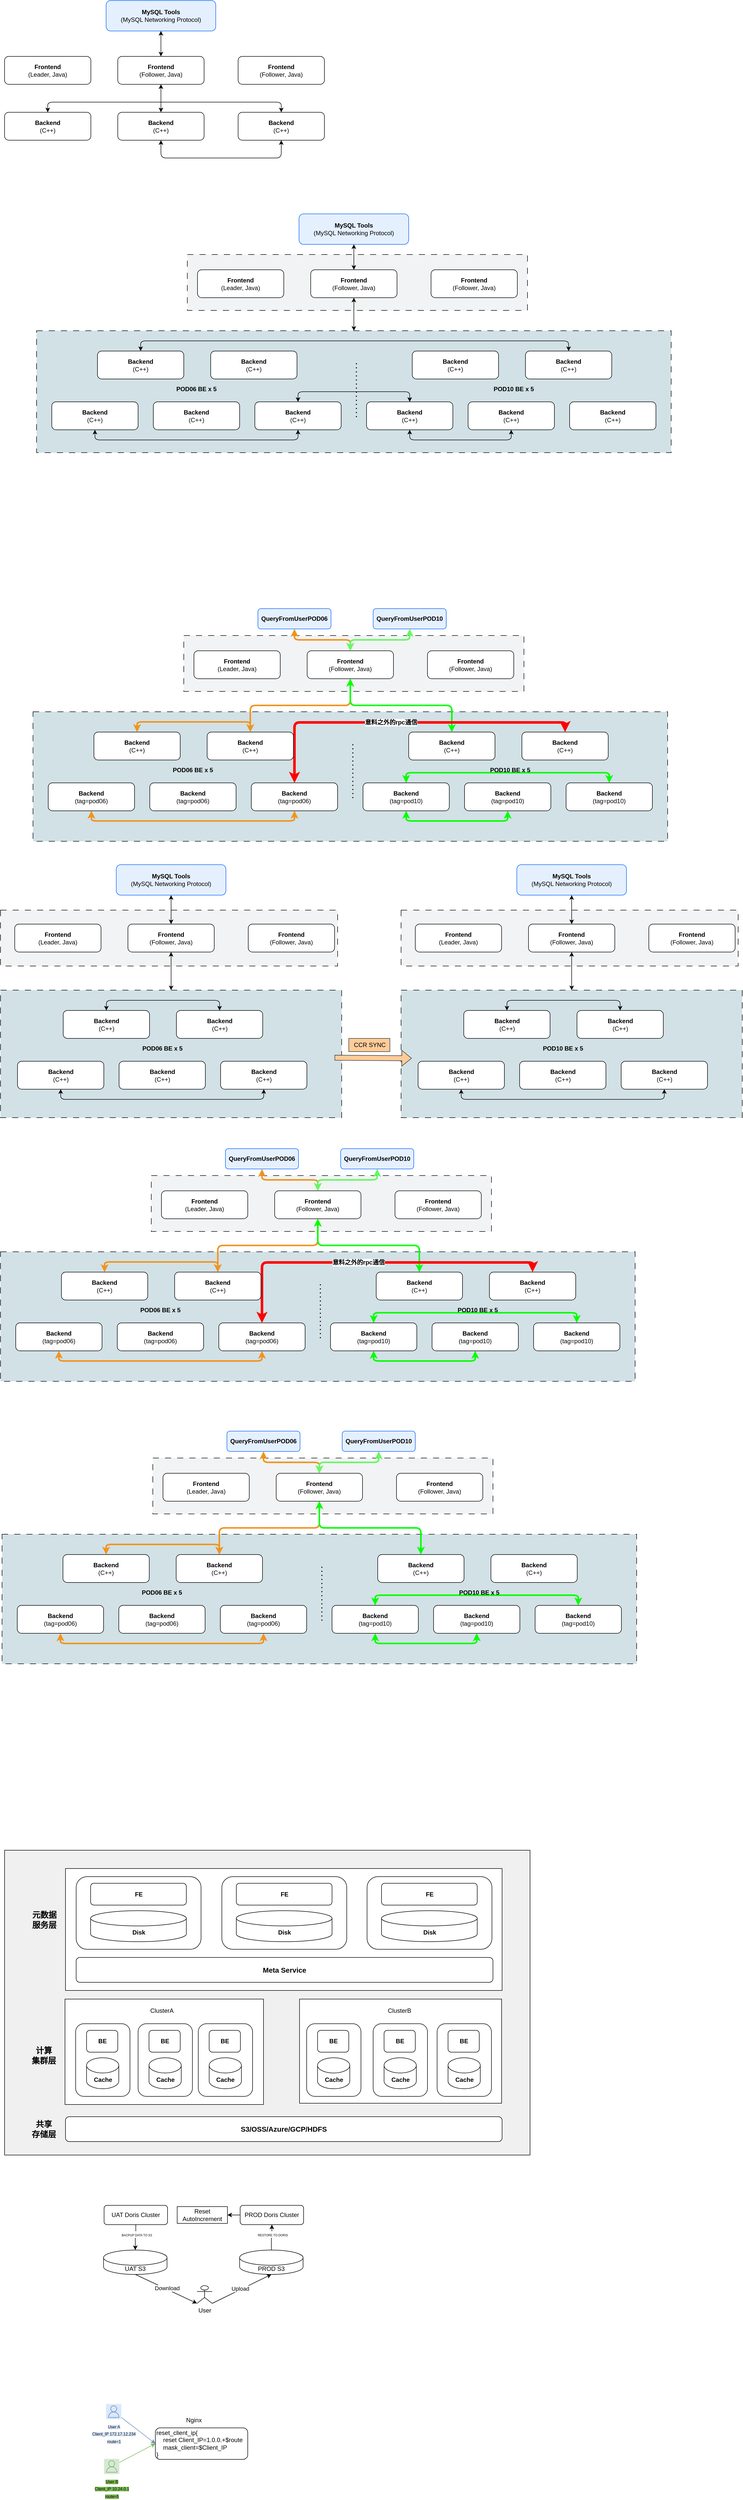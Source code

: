 <mxfile version="26.0.2">
  <diagram name="第 1 页" id="7ErsctzIE2-Kmen61GUi">
    <mxGraphModel dx="481" dy="300" grid="0" gridSize="10" guides="1" tooltips="1" connect="1" arrows="1" fold="1" page="1" pageScale="1" pageWidth="2827" pageHeight="6569" math="0" shadow="0">
      <root>
        <mxCell id="0" />
        <mxCell id="1" parent="0" />
        <mxCell id="tkhK0zvHvj8kYuO251bK-261" value="" style="rounded=0;whiteSpace=wrap;html=1;dashed=1;dashPattern=12 12;fillColor=light-dark(#d1e1e6, #ededed);" parent="1" vertex="1">
          <mxGeometry x="85" y="3329" width="1250" height="255" as="geometry" />
        </mxCell>
        <mxCell id="tkhK0zvHvj8kYuO251bK-253" value="" style="rounded=0;whiteSpace=wrap;html=1;fillColor=light-dark(#f0f0f0, #ededed);" parent="1" vertex="1">
          <mxGeometry x="90" y="3951" width="1035" height="600" as="geometry" />
        </mxCell>
        <mxCell id="tkhK0zvHvj8kYuO251bK-257" value="" style="rounded=0;whiteSpace=wrap;html=1;" parent="1" vertex="1">
          <mxGeometry x="671" y="4244" width="398" height="205" as="geometry" />
        </mxCell>
        <mxCell id="tkhK0zvHvj8kYuO251bK-256" value="" style="rounded=0;whiteSpace=wrap;html=1;" parent="1" vertex="1">
          <mxGeometry x="209" y="4244" width="391" height="207.5" as="geometry" />
        </mxCell>
        <mxCell id="tkhK0zvHvj8kYuO251bK-255" value="" style="rounded=0;whiteSpace=wrap;html=1;" parent="1" vertex="1">
          <mxGeometry x="210" y="3987" width="860" height="240" as="geometry" />
        </mxCell>
        <mxCell id="tkhK0zvHvj8kYuO251bK-220" value="" style="rounded=1;whiteSpace=wrap;html=1;" parent="1" vertex="1">
          <mxGeometry x="231" y="4003" width="246" height="143" as="geometry" />
        </mxCell>
        <mxCell id="tkhK0zvHvj8kYuO251bK-62" value="" style="rounded=0;whiteSpace=wrap;html=1;dashed=1;dashPattern=12 12;fillColor=light-dark(#f1f3f4, #ededed);" parent="1" vertex="1">
          <mxGeometry x="450" y="810" width="670" height="110" as="geometry" />
        </mxCell>
        <mxCell id="tkhK0zvHvj8kYuO251bK-54" value="" style="rounded=0;whiteSpace=wrap;html=1;dashed=1;dashPattern=12 12;fillColor=light-dark(#d1e1e6, #ededed);" parent="1" vertex="1">
          <mxGeometry x="153" y="960" width="1250" height="240" as="geometry" />
        </mxCell>
        <mxCell id="tkhK0zvHvj8kYuO251bK-14" value="" style="edgeStyle=orthogonalEdgeStyle;rounded=0;orthogonalLoop=1;jettySize=auto;html=1;startArrow=classic;startFill=1;flowAnimation=0;" parent="1" source="tkhK0zvHvj8kYuO251bK-10" target="tkhK0zvHvj8kYuO251bK-12" edge="1">
          <mxGeometry relative="1" as="geometry" />
        </mxCell>
        <mxCell id="tkhK0zvHvj8kYuO251bK-10" value="&lt;b&gt;MySQL Tools&lt;/b&gt;&lt;div&gt;(MySQL Networking Protocol)&lt;/div&gt;" style="rounded=1;whiteSpace=wrap;html=1;strokeWidth=1;fillColor=light-dark(#e5f0ff, #ededed);strokeColor=light-dark(#0b67fd, #ededed);" parent="1" vertex="1">
          <mxGeometry x="290" y="310" width="216" height="60" as="geometry" />
        </mxCell>
        <mxCell id="tkhK0zvHvj8kYuO251bK-11" value="&lt;b&gt;Frontend&lt;/b&gt;&lt;div&gt;(Leader, Java)&lt;/div&gt;" style="rounded=1;whiteSpace=wrap;html=1;" parent="1" vertex="1">
          <mxGeometry x="90" y="420" width="170" height="55" as="geometry" />
        </mxCell>
        <mxCell id="tkhK0zvHvj8kYuO251bK-18" value="" style="edgeStyle=orthogonalEdgeStyle;rounded=0;orthogonalLoop=1;jettySize=auto;html=1;startArrow=classic;startFill=1;flowAnimation=0;" parent="1" source="tkhK0zvHvj8kYuO251bK-12" target="tkhK0zvHvj8kYuO251bK-17" edge="1">
          <mxGeometry relative="1" as="geometry" />
        </mxCell>
        <mxCell id="tkhK0zvHvj8kYuO251bK-12" value="&lt;b&gt;Frontend&lt;/b&gt;&lt;div&gt;(Follower, Java)&lt;/div&gt;" style="rounded=1;whiteSpace=wrap;html=1;" parent="1" vertex="1">
          <mxGeometry x="313" y="420" width="170" height="55" as="geometry" />
        </mxCell>
        <mxCell id="tkhK0zvHvj8kYuO251bK-13" value="&lt;b&gt;Frontend&lt;/b&gt;&lt;div&gt;(Follower, Java)&lt;/div&gt;" style="rounded=1;whiteSpace=wrap;html=1;" parent="1" vertex="1">
          <mxGeometry x="550" y="420" width="170" height="55" as="geometry" />
        </mxCell>
        <mxCell id="tkhK0zvHvj8kYuO251bK-21" style="edgeStyle=orthogonalEdgeStyle;rounded=1;orthogonalLoop=1;jettySize=auto;html=1;exitX=0.5;exitY=0;exitDx=0;exitDy=0;entryX=0.5;entryY=0;entryDx=0;entryDy=0;elbow=vertical;startArrow=classic;startFill=1;flowAnimation=0;curved=0;" parent="1" source="tkhK0zvHvj8kYuO251bK-15" target="tkhK0zvHvj8kYuO251bK-16" edge="1">
          <mxGeometry relative="1" as="geometry" />
        </mxCell>
        <mxCell id="tkhK0zvHvj8kYuO251bK-15" value="&lt;b&gt;Backend&lt;/b&gt;&lt;br&gt;(C++)" style="rounded=1;whiteSpace=wrap;html=1;" parent="1" vertex="1">
          <mxGeometry x="90" y="530" width="170" height="55" as="geometry" />
        </mxCell>
        <mxCell id="tkhK0zvHvj8kYuO251bK-16" value="&lt;b&gt;Backend&lt;/b&gt;&lt;br&gt;(C++)" style="rounded=1;whiteSpace=wrap;html=1;" parent="1" vertex="1">
          <mxGeometry x="550" y="530" width="170" height="55" as="geometry" />
        </mxCell>
        <mxCell id="tkhK0zvHvj8kYuO251bK-20" style="edgeStyle=orthogonalEdgeStyle;rounded=1;orthogonalLoop=1;jettySize=auto;html=1;exitX=0.5;exitY=1;exitDx=0;exitDy=0;entryX=0.5;entryY=1;entryDx=0;entryDy=0;startArrow=classic;startFill=1;flowAnimation=0;curved=0;" parent="1" source="tkhK0zvHvj8kYuO251bK-17" target="tkhK0zvHvj8kYuO251bK-16" edge="1">
          <mxGeometry relative="1" as="geometry">
            <Array as="points">
              <mxPoint x="398" y="620" />
              <mxPoint x="635" y="620" />
            </Array>
          </mxGeometry>
        </mxCell>
        <mxCell id="tkhK0zvHvj8kYuO251bK-17" value="&lt;b&gt;Backend&lt;/b&gt;&lt;br&gt;(C++)" style="rounded=1;whiteSpace=wrap;html=1;" parent="1" vertex="1">
          <mxGeometry x="313" y="530" width="170" height="55" as="geometry" />
        </mxCell>
        <mxCell id="tkhK0zvHvj8kYuO251bK-24" value="" style="edgeStyle=orthogonalEdgeStyle;rounded=0;orthogonalLoop=1;jettySize=auto;html=1;startArrow=classic;startFill=1;flowAnimation=0;" parent="1" source="tkhK0zvHvj8kYuO251bK-25" target="tkhK0zvHvj8kYuO251bK-28" edge="1">
          <mxGeometry relative="1" as="geometry" />
        </mxCell>
        <mxCell id="tkhK0zvHvj8kYuO251bK-25" value="&lt;b&gt;MySQL Tools&lt;/b&gt;&lt;div&gt;(MySQL Networking Protocol)&lt;/div&gt;" style="rounded=1;whiteSpace=wrap;html=1;strokeWidth=1;fillColor=light-dark(#e5f0ff, #ededed);strokeColor=light-dark(#0b67fd, #ededed);" parent="1" vertex="1">
          <mxGeometry x="670" y="730" width="216" height="60" as="geometry" />
        </mxCell>
        <mxCell id="tkhK0zvHvj8kYuO251bK-26" value="&lt;b&gt;Frontend&lt;/b&gt;&lt;div&gt;(Leader, Java)&lt;/div&gt;" style="rounded=1;whiteSpace=wrap;html=1;" parent="1" vertex="1">
          <mxGeometry x="470" y="840" width="170" height="55" as="geometry" />
        </mxCell>
        <mxCell id="tkhK0zvHvj8kYuO251bK-57" style="edgeStyle=orthogonalEdgeStyle;rounded=0;orthogonalLoop=1;jettySize=auto;html=1;exitX=0.5;exitY=1;exitDx=0;exitDy=0;startArrow=classic;startFill=1;" parent="1" source="tkhK0zvHvj8kYuO251bK-28" target="tkhK0zvHvj8kYuO251bK-54" edge="1">
          <mxGeometry relative="1" as="geometry" />
        </mxCell>
        <mxCell id="tkhK0zvHvj8kYuO251bK-28" value="&lt;b&gt;Frontend&lt;/b&gt;&lt;div&gt;(Follower, Java)&lt;/div&gt;" style="rounded=1;whiteSpace=wrap;html=1;" parent="1" vertex="1">
          <mxGeometry x="693" y="840" width="170" height="55" as="geometry" />
        </mxCell>
        <mxCell id="tkhK0zvHvj8kYuO251bK-29" value="&lt;b&gt;Frontend&lt;/b&gt;&lt;div&gt;(Follower, Java)&lt;/div&gt;" style="rounded=1;whiteSpace=wrap;html=1;" parent="1" vertex="1">
          <mxGeometry x="930" y="840" width="170" height="55" as="geometry" />
        </mxCell>
        <mxCell id="tkhK0zvHvj8kYuO251bK-58" style="edgeStyle=orthogonalEdgeStyle;rounded=1;orthogonalLoop=1;jettySize=auto;html=1;exitX=0.5;exitY=0;exitDx=0;exitDy=0;entryX=0.5;entryY=0;entryDx=0;entryDy=0;startArrow=classic;startFill=1;curved=0;" parent="1" source="tkhK0zvHvj8kYuO251bK-31" target="tkhK0zvHvj8kYuO251bK-49" edge="1">
          <mxGeometry relative="1" as="geometry" />
        </mxCell>
        <mxCell id="tkhK0zvHvj8kYuO251bK-31" value="&lt;b&gt;Backend&lt;/b&gt;&lt;br&gt;(C++)" style="rounded=1;whiteSpace=wrap;html=1;" parent="1" vertex="1">
          <mxGeometry x="273" y="1000" width="170" height="55" as="geometry" />
        </mxCell>
        <mxCell id="tkhK0zvHvj8kYuO251bK-59" style="edgeStyle=orthogonalEdgeStyle;rounded=1;orthogonalLoop=1;jettySize=auto;html=1;exitX=0.5;exitY=1;exitDx=0;exitDy=0;entryX=0.5;entryY=1;entryDx=0;entryDy=0;startArrow=classic;startFill=1;curved=0;" parent="1" source="tkhK0zvHvj8kYuO251bK-32" target="tkhK0zvHvj8kYuO251bK-40" edge="1">
          <mxGeometry relative="1" as="geometry" />
        </mxCell>
        <mxCell id="tkhK0zvHvj8kYuO251bK-32" value="&lt;b&gt;Backend&lt;/b&gt;&lt;br&gt;(C++)" style="rounded=1;whiteSpace=wrap;html=1;" parent="1" vertex="1">
          <mxGeometry x="183" y="1100" width="170" height="55" as="geometry" />
        </mxCell>
        <mxCell id="tkhK0zvHvj8kYuO251bK-34" value="&lt;b&gt;Backend&lt;/b&gt;&lt;br&gt;(C++)" style="rounded=1;whiteSpace=wrap;html=1;" parent="1" vertex="1">
          <mxGeometry x="496" y="1000" width="170" height="55" as="geometry" />
        </mxCell>
        <mxCell id="tkhK0zvHvj8kYuO251bK-39" value="&lt;b&gt;Backend&lt;/b&gt;&lt;br&gt;(C++)" style="rounded=1;whiteSpace=wrap;html=1;" parent="1" vertex="1">
          <mxGeometry x="383" y="1100" width="170" height="55" as="geometry" />
        </mxCell>
        <mxCell id="tkhK0zvHvj8kYuO251bK-60" style="edgeStyle=orthogonalEdgeStyle;rounded=1;orthogonalLoop=1;jettySize=auto;html=1;exitX=0.5;exitY=0;exitDx=0;exitDy=0;entryX=0.5;entryY=0;entryDx=0;entryDy=0;curved=0;startArrow=classic;startFill=1;" parent="1" source="tkhK0zvHvj8kYuO251bK-40" target="tkhK0zvHvj8kYuO251bK-48" edge="1">
          <mxGeometry relative="1" as="geometry" />
        </mxCell>
        <mxCell id="tkhK0zvHvj8kYuO251bK-40" value="&lt;b&gt;Backend&lt;/b&gt;&lt;br&gt;(C++)" style="rounded=1;whiteSpace=wrap;html=1;" parent="1" vertex="1">
          <mxGeometry x="583" y="1100" width="170" height="55" as="geometry" />
        </mxCell>
        <mxCell id="tkhK0zvHvj8kYuO251bK-47" value="&lt;b&gt;Backend&lt;/b&gt;&lt;br&gt;(C++)" style="rounded=1;whiteSpace=wrap;html=1;" parent="1" vertex="1">
          <mxGeometry x="893" y="1000" width="170" height="55" as="geometry" />
        </mxCell>
        <mxCell id="tkhK0zvHvj8kYuO251bK-48" value="&lt;b&gt;Backend&lt;/b&gt;&lt;br&gt;(C++)" style="rounded=1;whiteSpace=wrap;html=1;" parent="1" vertex="1">
          <mxGeometry x="803" y="1100" width="170" height="55" as="geometry" />
        </mxCell>
        <mxCell id="tkhK0zvHvj8kYuO251bK-49" value="&lt;b&gt;Backend&lt;/b&gt;&lt;br&gt;(C++)" style="rounded=1;whiteSpace=wrap;html=1;" parent="1" vertex="1">
          <mxGeometry x="1116" y="1000" width="170" height="55" as="geometry" />
        </mxCell>
        <mxCell id="tkhK0zvHvj8kYuO251bK-61" style="edgeStyle=orthogonalEdgeStyle;rounded=1;orthogonalLoop=1;jettySize=auto;html=1;exitX=0.5;exitY=1;exitDx=0;exitDy=0;entryX=0.5;entryY=1;entryDx=0;entryDy=0;curved=0;startArrow=classic;startFill=1;" parent="1" source="tkhK0zvHvj8kYuO251bK-50" target="tkhK0zvHvj8kYuO251bK-48" edge="1">
          <mxGeometry relative="1" as="geometry" />
        </mxCell>
        <mxCell id="tkhK0zvHvj8kYuO251bK-50" value="&lt;b&gt;Backend&lt;/b&gt;&lt;br&gt;(C++)" style="rounded=1;whiteSpace=wrap;html=1;" parent="1" vertex="1">
          <mxGeometry x="1003" y="1100" width="170" height="55" as="geometry" />
        </mxCell>
        <mxCell id="tkhK0zvHvj8kYuO251bK-51" value="&lt;b&gt;Backend&lt;/b&gt;&lt;br&gt;(C++)" style="rounded=1;whiteSpace=wrap;html=1;" parent="1" vertex="1">
          <mxGeometry x="1203" y="1100" width="170" height="55" as="geometry" />
        </mxCell>
        <mxCell id="tkhK0zvHvj8kYuO251bK-52" value="" style="endArrow=none;dashed=1;html=1;dashPattern=1 3;strokeWidth=2;rounded=0;" parent="1" edge="1">
          <mxGeometry width="50" height="50" relative="1" as="geometry">
            <mxPoint x="783" y="1130" as="sourcePoint" />
            <mxPoint x="783" y="1020" as="targetPoint" />
          </mxGeometry>
        </mxCell>
        <mxCell id="tkhK0zvHvj8kYuO251bK-55" value="&lt;b&gt;POD06 BE x 5&lt;/b&gt;" style="text;html=1;align=center;verticalAlign=middle;whiteSpace=wrap;rounded=0;" parent="1" vertex="1">
          <mxGeometry x="418" y="1060" width="100" height="30" as="geometry" />
        </mxCell>
        <mxCell id="tkhK0zvHvj8kYuO251bK-56" value="&lt;b&gt;POD10 BE x 5&lt;/b&gt;" style="text;html=1;align=center;verticalAlign=middle;whiteSpace=wrap;rounded=0;" parent="1" vertex="1">
          <mxGeometry x="1043" y="1060" width="100" height="30" as="geometry" />
        </mxCell>
        <mxCell id="tkhK0zvHvj8kYuO251bK-63" value="" style="rounded=0;whiteSpace=wrap;html=1;dashed=1;dashPattern=12 12;fillColor=light-dark(#f1f3f4, #ededed);" parent="1" vertex="1">
          <mxGeometry x="443" y="1560" width="670" height="110" as="geometry" />
        </mxCell>
        <mxCell id="tkhK0zvHvj8kYuO251bK-64" value="" style="rounded=0;whiteSpace=wrap;html=1;dashed=1;dashPattern=12 12;fillColor=light-dark(#d1e1e6, #ededed);" parent="1" vertex="1">
          <mxGeometry x="146" y="1710" width="1250" height="255" as="geometry" />
        </mxCell>
        <mxCell id="tkhK0zvHvj8kYuO251bK-65" value="" style="edgeStyle=orthogonalEdgeStyle;rounded=1;orthogonalLoop=1;jettySize=auto;html=1;startArrow=classic;startFill=1;flowAnimation=0;curved=0;exitX=0.5;exitY=1;exitDx=0;exitDy=0;strokeColor=light-dark(#f2931d, #ededed);strokeWidth=3;" parent="1" source="tkhK0zvHvj8kYuO251bK-66" target="tkhK0zvHvj8kYuO251bK-69" edge="1">
          <mxGeometry relative="1" as="geometry" />
        </mxCell>
        <mxCell id="tkhK0zvHvj8kYuO251bK-66" value="&lt;b&gt;QueryFromUserPOD06&lt;/b&gt;" style="rounded=1;whiteSpace=wrap;html=1;strokeWidth=1;fillColor=light-dark(#e5f0ff, #ededed);strokeColor=light-dark(#0b67fd, #ededed);aspect=fixed;" parent="1" vertex="1">
          <mxGeometry x="589" y="1507" width="144" height="40" as="geometry" />
        </mxCell>
        <mxCell id="tkhK0zvHvj8kYuO251bK-67" value="&lt;b&gt;Frontend&lt;/b&gt;&lt;div&gt;(Leader, Java)&lt;/div&gt;" style="rounded=1;whiteSpace=wrap;html=1;" parent="1" vertex="1">
          <mxGeometry x="463" y="1590" width="170" height="55" as="geometry" />
        </mxCell>
        <mxCell id="tkhK0zvHvj8kYuO251bK-68" style="edgeStyle=orthogonalEdgeStyle;rounded=1;orthogonalLoop=1;jettySize=auto;html=1;exitX=0.5;exitY=1;exitDx=0;exitDy=0;startArrow=classic;startFill=1;curved=0;strokeColor=light-dark(#f2931d, #ededed);strokeWidth=3;" parent="1" source="tkhK0zvHvj8kYuO251bK-69" target="tkhK0zvHvj8kYuO251bK-75" edge="1">
          <mxGeometry relative="1" as="geometry" />
        </mxCell>
        <mxCell id="tkhK0zvHvj8kYuO251bK-92" style="edgeStyle=orthogonalEdgeStyle;rounded=1;orthogonalLoop=1;jettySize=auto;html=1;exitX=0.5;exitY=1;exitDx=0;exitDy=0;entryX=0.5;entryY=0;entryDx=0;entryDy=0;curved=0;strokeColor=light-dark(#00FF00,#EDEDED);startArrow=classic;startFill=1;strokeWidth=3;" parent="1" source="tkhK0zvHvj8kYuO251bK-69" target="tkhK0zvHvj8kYuO251bK-79" edge="1">
          <mxGeometry relative="1" as="geometry" />
        </mxCell>
        <mxCell id="tkhK0zvHvj8kYuO251bK-69" value="&lt;b&gt;Frontend&lt;/b&gt;&lt;div&gt;(Follower, Java)&lt;/div&gt;" style="rounded=1;whiteSpace=wrap;html=1;" parent="1" vertex="1">
          <mxGeometry x="686" y="1590" width="170" height="55" as="geometry" />
        </mxCell>
        <mxCell id="tkhK0zvHvj8kYuO251bK-70" value="&lt;b&gt;Frontend&lt;/b&gt;&lt;div&gt;(Follower, Java)&lt;/div&gt;" style="rounded=1;whiteSpace=wrap;html=1;" parent="1" vertex="1">
          <mxGeometry x="923" y="1590" width="170" height="55" as="geometry" />
        </mxCell>
        <mxCell id="tkhK0zvHvj8kYuO251bK-71" style="edgeStyle=orthogonalEdgeStyle;rounded=1;orthogonalLoop=1;jettySize=auto;html=1;exitX=0.5;exitY=0;exitDx=0;exitDy=0;entryX=0.5;entryY=0;entryDx=0;entryDy=0;startArrow=classic;startFill=1;curved=0;strokeColor=light-dark(#f2931d, #ededed);strokeWidth=3;" parent="1" source="tkhK0zvHvj8kYuO251bK-72" target="tkhK0zvHvj8kYuO251bK-75" edge="1">
          <mxGeometry relative="1" as="geometry" />
        </mxCell>
        <mxCell id="tkhK0zvHvj8kYuO251bK-95" style="edgeStyle=orthogonalEdgeStyle;rounded=1;orthogonalLoop=1;jettySize=auto;html=1;entryX=0.5;entryY=0;entryDx=0;entryDy=0;exitX=0.5;exitY=0;exitDx=0;exitDy=0;strokeColor=light-dark(#ff0000, #ededed);curved=0;strokeWidth=5;startArrow=classic;startFill=1;" parent="1" source="tkhK0zvHvj8kYuO251bK-78" target="tkhK0zvHvj8kYuO251bK-81" edge="1">
          <mxGeometry relative="1" as="geometry">
            <Array as="points">
              <mxPoint x="661" y="1731" />
              <mxPoint x="1194" y="1731" />
            </Array>
          </mxGeometry>
        </mxCell>
        <mxCell id="tkhK0zvHvj8kYuO251bK-96" value="&lt;font style=&quot;font-size: 12px;&quot;&gt;&lt;b&gt;意料之外的rpc通信&lt;/b&gt;&lt;/font&gt;" style="edgeLabel;html=1;align=center;verticalAlign=middle;resizable=0;points=[];" parent="tkhK0zvHvj8kYuO251bK-95" vertex="1" connectable="0">
          <mxGeometry x="-0.079" relative="1" as="geometry">
            <mxPoint as="offset" />
          </mxGeometry>
        </mxCell>
        <mxCell id="tkhK0zvHvj8kYuO251bK-72" value="&lt;b&gt;Backend&lt;/b&gt;&lt;br&gt;(C++)" style="rounded=1;whiteSpace=wrap;html=1;" parent="1" vertex="1">
          <mxGeometry x="266" y="1750" width="170" height="55" as="geometry" />
        </mxCell>
        <mxCell id="tkhK0zvHvj8kYuO251bK-73" style="edgeStyle=orthogonalEdgeStyle;rounded=1;orthogonalLoop=1;jettySize=auto;html=1;exitX=0.5;exitY=1;exitDx=0;exitDy=0;entryX=0.5;entryY=1;entryDx=0;entryDy=0;startArrow=classic;startFill=1;curved=0;strokeColor=light-dark(#f2931d, #ededed);strokeWidth=3;" parent="1" source="tkhK0zvHvj8kYuO251bK-74" target="tkhK0zvHvj8kYuO251bK-78" edge="1">
          <mxGeometry relative="1" as="geometry" />
        </mxCell>
        <mxCell id="tkhK0zvHvj8kYuO251bK-74" value="&lt;b&gt;Backend&lt;/b&gt;&lt;br&gt;(tag=pod06)" style="rounded=1;whiteSpace=wrap;html=1;" parent="1" vertex="1">
          <mxGeometry x="176" y="1850" width="170" height="55" as="geometry" />
        </mxCell>
        <mxCell id="tkhK0zvHvj8kYuO251bK-75" value="&lt;b&gt;Backend&lt;/b&gt;&lt;br&gt;(C++)" style="rounded=1;whiteSpace=wrap;html=1;" parent="1" vertex="1">
          <mxGeometry x="489" y="1750" width="170" height="55" as="geometry" />
        </mxCell>
        <mxCell id="tkhK0zvHvj8kYuO251bK-76" value="&lt;b&gt;Backend&lt;/b&gt;&lt;br&gt;(tag=pod06)" style="rounded=1;whiteSpace=wrap;html=1;" parent="1" vertex="1">
          <mxGeometry x="376" y="1850" width="170" height="55" as="geometry" />
        </mxCell>
        <mxCell id="tkhK0zvHvj8kYuO251bK-77" style="edgeStyle=orthogonalEdgeStyle;rounded=1;orthogonalLoop=1;jettySize=auto;html=1;exitX=0.5;exitY=0;exitDx=0;exitDy=0;entryX=0.5;entryY=0;entryDx=0;entryDy=0;curved=0;startArrow=classic;startFill=1;strokeWidth=3;strokeColor=light-dark(#02ff00, #ededed);" parent="1" source="tkhK0zvHvj8kYuO251bK-84" target="tkhK0zvHvj8kYuO251bK-80" edge="1">
          <mxGeometry relative="1" as="geometry" />
        </mxCell>
        <mxCell id="tkhK0zvHvj8kYuO251bK-78" value="&lt;b&gt;Backend&lt;/b&gt;&lt;br&gt;(tag=pod06)" style="rounded=1;whiteSpace=wrap;html=1;" parent="1" vertex="1">
          <mxGeometry x="576" y="1850" width="170" height="55" as="geometry" />
        </mxCell>
        <mxCell id="tkhK0zvHvj8kYuO251bK-79" value="&lt;b&gt;Backend&lt;/b&gt;&lt;br&gt;(C++)" style="rounded=1;whiteSpace=wrap;html=1;" parent="1" vertex="1">
          <mxGeometry x="886" y="1750" width="170" height="55" as="geometry" />
        </mxCell>
        <mxCell id="tkhK0zvHvj8kYuO251bK-80" value="&lt;b&gt;Backend&lt;/b&gt;&lt;br&gt;(tag=pod10)" style="rounded=1;whiteSpace=wrap;html=1;" parent="1" vertex="1">
          <mxGeometry x="796" y="1850" width="170" height="55" as="geometry" />
        </mxCell>
        <mxCell id="tkhK0zvHvj8kYuO251bK-81" value="&lt;b&gt;Backend&lt;/b&gt;&lt;br&gt;(C++)" style="rounded=1;whiteSpace=wrap;html=1;" parent="1" vertex="1">
          <mxGeometry x="1109" y="1750" width="170" height="55" as="geometry" />
        </mxCell>
        <mxCell id="tkhK0zvHvj8kYuO251bK-82" style="edgeStyle=orthogonalEdgeStyle;rounded=1;orthogonalLoop=1;jettySize=auto;html=1;exitX=0.5;exitY=1;exitDx=0;exitDy=0;entryX=0.5;entryY=1;entryDx=0;entryDy=0;curved=0;startArrow=classic;startFill=1;strokeWidth=3;strokeColor=light-dark(#02ff00, #ededed);" parent="1" source="tkhK0zvHvj8kYuO251bK-83" target="tkhK0zvHvj8kYuO251bK-80" edge="1">
          <mxGeometry relative="1" as="geometry" />
        </mxCell>
        <mxCell id="tkhK0zvHvj8kYuO251bK-83" value="&lt;b&gt;Backend&lt;/b&gt;&lt;br&gt;(tag=pod10)" style="rounded=1;whiteSpace=wrap;html=1;" parent="1" vertex="1">
          <mxGeometry x="996" y="1850" width="170" height="55" as="geometry" />
        </mxCell>
        <mxCell id="tkhK0zvHvj8kYuO251bK-84" value="&lt;b&gt;Backend&lt;/b&gt;&lt;br&gt;(tag=pod10)" style="rounded=1;whiteSpace=wrap;html=1;" parent="1" vertex="1">
          <mxGeometry x="1196" y="1850" width="170" height="55" as="geometry" />
        </mxCell>
        <mxCell id="tkhK0zvHvj8kYuO251bK-85" value="" style="endArrow=none;dashed=1;html=1;dashPattern=1 3;strokeWidth=2;rounded=0;" parent="1" edge="1">
          <mxGeometry width="50" height="50" relative="1" as="geometry">
            <mxPoint x="776" y="1880" as="sourcePoint" />
            <mxPoint x="776" y="1770" as="targetPoint" />
          </mxGeometry>
        </mxCell>
        <mxCell id="tkhK0zvHvj8kYuO251bK-86" value="&lt;b&gt;POD06 BE x 5&lt;/b&gt;" style="text;html=1;align=center;verticalAlign=middle;whiteSpace=wrap;rounded=0;" parent="1" vertex="1">
          <mxGeometry x="411" y="1810" width="100" height="30" as="geometry" />
        </mxCell>
        <mxCell id="tkhK0zvHvj8kYuO251bK-87" value="&lt;b&gt;POD10 BE x 5&lt;/b&gt;" style="text;html=1;align=center;verticalAlign=middle;whiteSpace=wrap;rounded=0;" parent="1" vertex="1">
          <mxGeometry x="1036" y="1810" width="100" height="30" as="geometry" />
        </mxCell>
        <mxCell id="tkhK0zvHvj8kYuO251bK-89" style="edgeStyle=orthogonalEdgeStyle;rounded=1;orthogonalLoop=1;jettySize=auto;html=1;exitX=0.5;exitY=1;exitDx=0;exitDy=0;entryX=0.5;entryY=0;entryDx=0;entryDy=0;curved=0;startArrow=classic;startFill=1;strokeColor=light-dark(#65f862, #ededed);strokeWidth=3;" parent="1" source="tkhK0zvHvj8kYuO251bK-88" target="tkhK0zvHvj8kYuO251bK-69" edge="1">
          <mxGeometry relative="1" as="geometry" />
        </mxCell>
        <mxCell id="tkhK0zvHvj8kYuO251bK-88" value="&lt;b&gt;QueryFromUserPOD10&lt;/b&gt;" style="rounded=1;whiteSpace=wrap;html=1;strokeWidth=1;fillColor=light-dark(#e5f0ff, #ededed);strokeColor=light-dark(#0b67fd, #ededed);aspect=fixed;" parent="1" vertex="1">
          <mxGeometry x="816" y="1507" width="144" height="40" as="geometry" />
        </mxCell>
        <mxCell id="tkhK0zvHvj8kYuO251bK-127" value="" style="rounded=0;whiteSpace=wrap;html=1;dashed=1;dashPattern=12 12;fillColor=light-dark(#f1f3f4, #ededed);" parent="1" vertex="1">
          <mxGeometry x="82" y="2100.5" width="664" height="110" as="geometry" />
        </mxCell>
        <mxCell id="tkhK0zvHvj8kYuO251bK-128" value="" style="rounded=0;whiteSpace=wrap;html=1;dashed=1;dashPattern=12 12;fillColor=light-dark(#d1e1e6, #ededed);" parent="1" vertex="1">
          <mxGeometry x="82" y="2258" width="672" height="251" as="geometry" />
        </mxCell>
        <mxCell id="tkhK0zvHvj8kYuO251bK-129" value="" style="edgeStyle=orthogonalEdgeStyle;rounded=0;orthogonalLoop=1;jettySize=auto;html=1;startArrow=classic;startFill=1;flowAnimation=0;exitX=0.5;exitY=1;exitDx=0;exitDy=0;" parent="1" source="tkhK0zvHvj8kYuO251bK-130" target="tkhK0zvHvj8kYuO251bK-133" edge="1">
          <mxGeometry relative="1" as="geometry">
            <mxPoint x="418" y="2054" as="sourcePoint" />
          </mxGeometry>
        </mxCell>
        <mxCell id="tkhK0zvHvj8kYuO251bK-130" value="&lt;b&gt;MySQL Tools&lt;/b&gt;&lt;div&gt;(MySQL Networking Protocol)&lt;/div&gt;" style="rounded=1;whiteSpace=wrap;html=1;strokeWidth=1;fillColor=light-dark(#e5f0ff, #ededed);strokeColor=light-dark(#0b67fd, #ededed);" parent="1" vertex="1">
          <mxGeometry x="310" y="2011" width="216" height="60" as="geometry" />
        </mxCell>
        <mxCell id="tkhK0zvHvj8kYuO251bK-131" value="&lt;b&gt;Frontend&lt;/b&gt;&lt;div&gt;(Leader, Java)&lt;/div&gt;" style="rounded=1;whiteSpace=wrap;html=1;" parent="1" vertex="1">
          <mxGeometry x="110" y="2128" width="170" height="55" as="geometry" />
        </mxCell>
        <mxCell id="tkhK0zvHvj8kYuO251bK-132" style="edgeStyle=orthogonalEdgeStyle;rounded=0;orthogonalLoop=1;jettySize=auto;html=1;exitX=0.5;exitY=1;exitDx=0;exitDy=0;startArrow=classic;startFill=1;" parent="1" source="tkhK0zvHvj8kYuO251bK-133" target="tkhK0zvHvj8kYuO251bK-128" edge="1">
          <mxGeometry relative="1" as="geometry" />
        </mxCell>
        <mxCell id="tkhK0zvHvj8kYuO251bK-133" value="&lt;b&gt;Frontend&lt;/b&gt;&lt;div&gt;(Follower, Java)&lt;/div&gt;" style="rounded=1;whiteSpace=wrap;html=1;" parent="1" vertex="1">
          <mxGeometry x="333" y="2128" width="170" height="55" as="geometry" />
        </mxCell>
        <mxCell id="tkhK0zvHvj8kYuO251bK-134" value="&lt;b&gt;Frontend&lt;/b&gt;&lt;div&gt;(Follower, Java)&lt;/div&gt;" style="rounded=1;whiteSpace=wrap;html=1;" parent="1" vertex="1">
          <mxGeometry x="570" y="2128" width="170" height="55" as="geometry" />
        </mxCell>
        <mxCell id="tkhK0zvHvj8kYuO251bK-152" style="edgeStyle=orthogonalEdgeStyle;rounded=1;orthogonalLoop=1;jettySize=auto;html=1;exitX=0.5;exitY=0;exitDx=0;exitDy=0;entryX=0.5;entryY=0;entryDx=0;entryDy=0;curved=0;startArrow=classic;startFill=1;" parent="1" source="tkhK0zvHvj8kYuO251bK-136" target="tkhK0zvHvj8kYuO251bK-139" edge="1">
          <mxGeometry relative="1" as="geometry" />
        </mxCell>
        <mxCell id="tkhK0zvHvj8kYuO251bK-136" value="&lt;b&gt;Backend&lt;/b&gt;&lt;br&gt;(C++)" style="rounded=1;whiteSpace=wrap;html=1;" parent="1" vertex="1">
          <mxGeometry x="205.5" y="2298" width="170" height="55" as="geometry" />
        </mxCell>
        <mxCell id="tkhK0zvHvj8kYuO251bK-137" style="edgeStyle=orthogonalEdgeStyle;rounded=1;orthogonalLoop=1;jettySize=auto;html=1;exitX=0.5;exitY=1;exitDx=0;exitDy=0;entryX=0.5;entryY=1;entryDx=0;entryDy=0;startArrow=classic;startFill=1;curved=0;" parent="1" source="tkhK0zvHvj8kYuO251bK-138" target="tkhK0zvHvj8kYuO251bK-142" edge="1">
          <mxGeometry relative="1" as="geometry" />
        </mxCell>
        <mxCell id="tkhK0zvHvj8kYuO251bK-138" value="&lt;b&gt;Backend&lt;/b&gt;&lt;br&gt;(C++)" style="rounded=1;whiteSpace=wrap;html=1;" parent="1" vertex="1">
          <mxGeometry x="115.5" y="2398" width="170" height="55" as="geometry" />
        </mxCell>
        <mxCell id="tkhK0zvHvj8kYuO251bK-139" value="&lt;b&gt;Backend&lt;/b&gt;&lt;br&gt;(C++)" style="rounded=1;whiteSpace=wrap;html=1;" parent="1" vertex="1">
          <mxGeometry x="428.5" y="2298" width="170" height="55" as="geometry" />
        </mxCell>
        <mxCell id="tkhK0zvHvj8kYuO251bK-140" value="&lt;b&gt;Backend&lt;/b&gt;&lt;br&gt;(C++)" style="rounded=1;whiteSpace=wrap;html=1;" parent="1" vertex="1">
          <mxGeometry x="315.5" y="2398" width="170" height="55" as="geometry" />
        </mxCell>
        <mxCell id="tkhK0zvHvj8kYuO251bK-142" value="&lt;b&gt;Backend&lt;/b&gt;&lt;br&gt;(C++)" style="rounded=1;whiteSpace=wrap;html=1;" parent="1" vertex="1">
          <mxGeometry x="515.5" y="2398" width="170" height="55" as="geometry" />
        </mxCell>
        <mxCell id="tkhK0zvHvj8kYuO251bK-150" value="&lt;b&gt;POD06 BE x 5&lt;/b&gt;" style="text;html=1;align=center;verticalAlign=middle;whiteSpace=wrap;rounded=0;" parent="1" vertex="1">
          <mxGeometry x="350.5" y="2358" width="100" height="30" as="geometry" />
        </mxCell>
        <mxCell id="tkhK0zvHvj8kYuO251bK-170" value="" style="rounded=0;whiteSpace=wrap;html=1;dashed=1;dashPattern=12 12;fillColor=light-dark(#f1f3f4, #ededed);" parent="1" vertex="1">
          <mxGeometry x="871" y="2100.5" width="664" height="110" as="geometry" />
        </mxCell>
        <mxCell id="tkhK0zvHvj8kYuO251bK-171" value="" style="rounded=0;whiteSpace=wrap;html=1;dashed=1;dashPattern=12 12;fillColor=light-dark(#d1e1e6, #ededed);" parent="1" vertex="1">
          <mxGeometry x="871" y="2258" width="672" height="251" as="geometry" />
        </mxCell>
        <mxCell id="tkhK0zvHvj8kYuO251bK-172" value="" style="edgeStyle=orthogonalEdgeStyle;rounded=0;orthogonalLoop=1;jettySize=auto;html=1;startArrow=classic;startFill=1;flowAnimation=0;exitX=0.5;exitY=1;exitDx=0;exitDy=0;" parent="1" source="tkhK0zvHvj8kYuO251bK-173" target="tkhK0zvHvj8kYuO251bK-176" edge="1">
          <mxGeometry relative="1" as="geometry">
            <mxPoint x="1207" y="2054" as="sourcePoint" />
          </mxGeometry>
        </mxCell>
        <mxCell id="tkhK0zvHvj8kYuO251bK-173" value="&lt;b&gt;MySQL Tools&lt;/b&gt;&lt;div&gt;(MySQL Networking Protocol)&lt;/div&gt;" style="rounded=1;whiteSpace=wrap;html=1;strokeWidth=1;fillColor=light-dark(#e5f0ff, #ededed);strokeColor=light-dark(#0b67fd, #ededed);" parent="1" vertex="1">
          <mxGeometry x="1099" y="2011" width="216" height="60" as="geometry" />
        </mxCell>
        <mxCell id="tkhK0zvHvj8kYuO251bK-174" value="&lt;b&gt;Frontend&lt;/b&gt;&lt;div&gt;(Leader, Java)&lt;/div&gt;" style="rounded=1;whiteSpace=wrap;html=1;" parent="1" vertex="1">
          <mxGeometry x="899" y="2128" width="170" height="55" as="geometry" />
        </mxCell>
        <mxCell id="tkhK0zvHvj8kYuO251bK-175" style="edgeStyle=orthogonalEdgeStyle;rounded=0;orthogonalLoop=1;jettySize=auto;html=1;exitX=0.5;exitY=1;exitDx=0;exitDy=0;startArrow=classic;startFill=1;" parent="1" source="tkhK0zvHvj8kYuO251bK-176" target="tkhK0zvHvj8kYuO251bK-171" edge="1">
          <mxGeometry relative="1" as="geometry" />
        </mxCell>
        <mxCell id="tkhK0zvHvj8kYuO251bK-176" value="&lt;b&gt;Frontend&lt;/b&gt;&lt;div&gt;(Follower, Java)&lt;/div&gt;" style="rounded=1;whiteSpace=wrap;html=1;" parent="1" vertex="1">
          <mxGeometry x="1122" y="2128" width="170" height="55" as="geometry" />
        </mxCell>
        <mxCell id="tkhK0zvHvj8kYuO251bK-177" value="&lt;b&gt;Frontend&lt;/b&gt;&lt;div&gt;(Follower, Java)&lt;/div&gt;" style="rounded=1;whiteSpace=wrap;html=1;" parent="1" vertex="1">
          <mxGeometry x="1359" y="2128" width="170" height="55" as="geometry" />
        </mxCell>
        <mxCell id="tkhK0zvHvj8kYuO251bK-178" style="edgeStyle=orthogonalEdgeStyle;rounded=1;orthogonalLoop=1;jettySize=auto;html=1;exitX=0.5;exitY=0;exitDx=0;exitDy=0;entryX=0.5;entryY=0;entryDx=0;entryDy=0;curved=0;startArrow=classic;startFill=1;" parent="1" source="tkhK0zvHvj8kYuO251bK-179" target="tkhK0zvHvj8kYuO251bK-182" edge="1">
          <mxGeometry relative="1" as="geometry" />
        </mxCell>
        <mxCell id="tkhK0zvHvj8kYuO251bK-179" value="&lt;b&gt;Backend&lt;/b&gt;&lt;br&gt;(C++)" style="rounded=1;whiteSpace=wrap;html=1;" parent="1" vertex="1">
          <mxGeometry x="994.5" y="2298" width="170" height="55" as="geometry" />
        </mxCell>
        <mxCell id="tkhK0zvHvj8kYuO251bK-180" style="edgeStyle=orthogonalEdgeStyle;rounded=1;orthogonalLoop=1;jettySize=auto;html=1;exitX=0.5;exitY=1;exitDx=0;exitDy=0;entryX=0.5;entryY=1;entryDx=0;entryDy=0;startArrow=classic;startFill=1;curved=0;" parent="1" source="tkhK0zvHvj8kYuO251bK-181" target="tkhK0zvHvj8kYuO251bK-184" edge="1">
          <mxGeometry relative="1" as="geometry" />
        </mxCell>
        <mxCell id="tkhK0zvHvj8kYuO251bK-181" value="&lt;b&gt;Backend&lt;/b&gt;&lt;br&gt;(C++)" style="rounded=1;whiteSpace=wrap;html=1;" parent="1" vertex="1">
          <mxGeometry x="904.5" y="2398" width="170" height="55" as="geometry" />
        </mxCell>
        <mxCell id="tkhK0zvHvj8kYuO251bK-182" value="&lt;b&gt;Backend&lt;/b&gt;&lt;br&gt;(C++)" style="rounded=1;whiteSpace=wrap;html=1;" parent="1" vertex="1">
          <mxGeometry x="1217.5" y="2298" width="170" height="55" as="geometry" />
        </mxCell>
        <mxCell id="tkhK0zvHvj8kYuO251bK-183" value="&lt;b&gt;Backend&lt;/b&gt;&lt;br&gt;(C++)" style="rounded=1;whiteSpace=wrap;html=1;" parent="1" vertex="1">
          <mxGeometry x="1104.5" y="2398" width="170" height="55" as="geometry" />
        </mxCell>
        <mxCell id="tkhK0zvHvj8kYuO251bK-184" value="&lt;b&gt;Backend&lt;/b&gt;&lt;br&gt;(C++)" style="rounded=1;whiteSpace=wrap;html=1;" parent="1" vertex="1">
          <mxGeometry x="1304.5" y="2398" width="170" height="55" as="geometry" />
        </mxCell>
        <mxCell id="tkhK0zvHvj8kYuO251bK-185" value="&lt;b&gt;POD10 BE x 5&lt;/b&gt;" style="text;html=1;align=center;verticalAlign=middle;whiteSpace=wrap;rounded=0;" parent="1" vertex="1">
          <mxGeometry x="1139.5" y="2358" width="100" height="30" as="geometry" />
        </mxCell>
        <mxCell id="tkhK0zvHvj8kYuO251bK-186" value="" style="shape=flexArrow;endArrow=classic;html=1;rounded=0;fillColor=#ffcc99;strokeColor=#36393d;" parent="1" edge="1">
          <mxGeometry width="50" height="50" relative="1" as="geometry">
            <mxPoint x="740" y="2391.0" as="sourcePoint" />
            <mxPoint x="892" y="2392.18" as="targetPoint" />
          </mxGeometry>
        </mxCell>
        <mxCell id="tkhK0zvHvj8kYuO251bK-187" value="CCR SYNC" style="text;html=1;align=center;verticalAlign=middle;resizable=0;points=[];autosize=1;strokeColor=#36393d;fillColor=#ffcc99;" parent="1" vertex="1">
          <mxGeometry x="768" y="2353" width="81" height="26" as="geometry" />
        </mxCell>
        <mxCell id="tkhK0zvHvj8kYuO251bK-188" value="" style="rounded=0;whiteSpace=wrap;html=1;dashed=1;dashPattern=12 12;fillColor=light-dark(#f1f3f4, #ededed);" parent="1" vertex="1">
          <mxGeometry x="379" y="2623" width="670" height="110" as="geometry" />
        </mxCell>
        <mxCell id="tkhK0zvHvj8kYuO251bK-189" value="" style="rounded=0;whiteSpace=wrap;html=1;dashed=1;dashPattern=12 12;fillColor=light-dark(#d1e1e6, #ededed);" parent="1" vertex="1">
          <mxGeometry x="82" y="2773" width="1250" height="255" as="geometry" />
        </mxCell>
        <mxCell id="tkhK0zvHvj8kYuO251bK-190" value="" style="edgeStyle=orthogonalEdgeStyle;rounded=1;orthogonalLoop=1;jettySize=auto;html=1;startArrow=classic;startFill=1;flowAnimation=0;curved=0;exitX=0.5;exitY=1;exitDx=0;exitDy=0;strokeColor=light-dark(#f2931d, #ededed);strokeWidth=3;" parent="1" source="tkhK0zvHvj8kYuO251bK-191" target="tkhK0zvHvj8kYuO251bK-195" edge="1">
          <mxGeometry relative="1" as="geometry" />
        </mxCell>
        <mxCell id="tkhK0zvHvj8kYuO251bK-191" value="&lt;b&gt;QueryFromUserPOD06&lt;/b&gt;" style="rounded=1;whiteSpace=wrap;html=1;strokeWidth=1;fillColor=light-dark(#e5f0ff, #ededed);strokeColor=light-dark(#0b67fd, #ededed);aspect=fixed;" parent="1" vertex="1">
          <mxGeometry x="525" y="2570" width="144" height="40" as="geometry" />
        </mxCell>
        <mxCell id="tkhK0zvHvj8kYuO251bK-192" value="&lt;b&gt;Frontend&lt;/b&gt;&lt;div&gt;(Leader, Java)&lt;/div&gt;" style="rounded=1;whiteSpace=wrap;html=1;" parent="1" vertex="1">
          <mxGeometry x="399" y="2653" width="170" height="55" as="geometry" />
        </mxCell>
        <mxCell id="tkhK0zvHvj8kYuO251bK-193" style="edgeStyle=orthogonalEdgeStyle;rounded=1;orthogonalLoop=1;jettySize=auto;html=1;exitX=0.5;exitY=1;exitDx=0;exitDy=0;startArrow=classic;startFill=1;curved=0;strokeColor=light-dark(#f2931d, #ededed);strokeWidth=3;" parent="1" source="tkhK0zvHvj8kYuO251bK-195" target="tkhK0zvHvj8kYuO251bK-203" edge="1">
          <mxGeometry relative="1" as="geometry" />
        </mxCell>
        <mxCell id="tkhK0zvHvj8kYuO251bK-194" style="edgeStyle=orthogonalEdgeStyle;rounded=1;orthogonalLoop=1;jettySize=auto;html=1;exitX=0.5;exitY=1;exitDx=0;exitDy=0;entryX=0.5;entryY=0;entryDx=0;entryDy=0;curved=0;strokeColor=light-dark(#00FF00,#EDEDED);startArrow=classic;startFill=1;strokeWidth=3;" parent="1" source="tkhK0zvHvj8kYuO251bK-195" target="tkhK0zvHvj8kYuO251bK-207" edge="1">
          <mxGeometry relative="1" as="geometry" />
        </mxCell>
        <mxCell id="tkhK0zvHvj8kYuO251bK-195" value="&lt;b&gt;Frontend&lt;/b&gt;&lt;div&gt;(Follower, Java)&lt;/div&gt;" style="rounded=1;whiteSpace=wrap;html=1;" parent="1" vertex="1">
          <mxGeometry x="622" y="2653" width="170" height="55" as="geometry" />
        </mxCell>
        <mxCell id="tkhK0zvHvj8kYuO251bK-196" value="&lt;b&gt;Frontend&lt;/b&gt;&lt;div&gt;(Follower, Java)&lt;/div&gt;" style="rounded=1;whiteSpace=wrap;html=1;" parent="1" vertex="1">
          <mxGeometry x="859" y="2653" width="170" height="55" as="geometry" />
        </mxCell>
        <mxCell id="tkhK0zvHvj8kYuO251bK-197" style="edgeStyle=orthogonalEdgeStyle;rounded=1;orthogonalLoop=1;jettySize=auto;html=1;exitX=0.5;exitY=0;exitDx=0;exitDy=0;entryX=0.5;entryY=0;entryDx=0;entryDy=0;startArrow=classic;startFill=1;curved=0;strokeColor=light-dark(#f2931d, #ededed);strokeWidth=3;" parent="1" source="tkhK0zvHvj8kYuO251bK-200" target="tkhK0zvHvj8kYuO251bK-203" edge="1">
          <mxGeometry relative="1" as="geometry" />
        </mxCell>
        <mxCell id="tkhK0zvHvj8kYuO251bK-198" style="edgeStyle=orthogonalEdgeStyle;rounded=1;orthogonalLoop=1;jettySize=auto;html=1;entryX=0.5;entryY=0;entryDx=0;entryDy=0;exitX=0.5;exitY=0;exitDx=0;exitDy=0;strokeColor=light-dark(#ff0000, #ededed);curved=0;strokeWidth=5;startArrow=classic;startFill=1;" parent="1" source="tkhK0zvHvj8kYuO251bK-206" target="tkhK0zvHvj8kYuO251bK-209" edge="1">
          <mxGeometry relative="1" as="geometry">
            <Array as="points">
              <mxPoint x="597" y="2794" />
              <mxPoint x="1130" y="2794" />
            </Array>
          </mxGeometry>
        </mxCell>
        <mxCell id="tkhK0zvHvj8kYuO251bK-199" value="&lt;font style=&quot;font-size: 12px;&quot;&gt;&lt;b&gt;意料之外的rpc通信&lt;/b&gt;&lt;/font&gt;" style="edgeLabel;html=1;align=center;verticalAlign=middle;resizable=0;points=[];" parent="tkhK0zvHvj8kYuO251bK-198" vertex="1" connectable="0">
          <mxGeometry x="-0.079" relative="1" as="geometry">
            <mxPoint as="offset" />
          </mxGeometry>
        </mxCell>
        <mxCell id="tkhK0zvHvj8kYuO251bK-200" value="&lt;b&gt;Backend&lt;/b&gt;&lt;br&gt;(C++)" style="rounded=1;whiteSpace=wrap;html=1;" parent="1" vertex="1">
          <mxGeometry x="202" y="2813" width="170" height="55" as="geometry" />
        </mxCell>
        <mxCell id="tkhK0zvHvj8kYuO251bK-201" style="edgeStyle=orthogonalEdgeStyle;rounded=1;orthogonalLoop=1;jettySize=auto;html=1;exitX=0.5;exitY=1;exitDx=0;exitDy=0;entryX=0.5;entryY=1;entryDx=0;entryDy=0;startArrow=classic;startFill=1;curved=0;strokeColor=light-dark(#f2931d, #ededed);strokeWidth=3;" parent="1" source="tkhK0zvHvj8kYuO251bK-202" target="tkhK0zvHvj8kYuO251bK-206" edge="1">
          <mxGeometry relative="1" as="geometry" />
        </mxCell>
        <mxCell id="tkhK0zvHvj8kYuO251bK-202" value="&lt;b&gt;Backend&lt;/b&gt;&lt;br&gt;(tag=pod06)" style="rounded=1;whiteSpace=wrap;html=1;" parent="1" vertex="1">
          <mxGeometry x="112" y="2913" width="170" height="55" as="geometry" />
        </mxCell>
        <mxCell id="tkhK0zvHvj8kYuO251bK-203" value="&lt;b&gt;Backend&lt;/b&gt;&lt;br&gt;(C++)" style="rounded=1;whiteSpace=wrap;html=1;" parent="1" vertex="1">
          <mxGeometry x="425" y="2813" width="170" height="55" as="geometry" />
        </mxCell>
        <mxCell id="tkhK0zvHvj8kYuO251bK-204" value="&lt;b&gt;Backend&lt;/b&gt;&lt;br&gt;(tag=pod06)" style="rounded=1;whiteSpace=wrap;html=1;" parent="1" vertex="1">
          <mxGeometry x="312" y="2913" width="170" height="55" as="geometry" />
        </mxCell>
        <mxCell id="tkhK0zvHvj8kYuO251bK-205" style="edgeStyle=orthogonalEdgeStyle;rounded=1;orthogonalLoop=1;jettySize=auto;html=1;exitX=0.5;exitY=0;exitDx=0;exitDy=0;entryX=0.5;entryY=0;entryDx=0;entryDy=0;curved=0;startArrow=classic;startFill=1;strokeWidth=3;strokeColor=light-dark(#02ff00, #ededed);" parent="1" source="tkhK0zvHvj8kYuO251bK-212" target="tkhK0zvHvj8kYuO251bK-208" edge="1">
          <mxGeometry relative="1" as="geometry" />
        </mxCell>
        <mxCell id="tkhK0zvHvj8kYuO251bK-206" value="&lt;b&gt;Backend&lt;/b&gt;&lt;br&gt;(tag=pod06)" style="rounded=1;whiteSpace=wrap;html=1;" parent="1" vertex="1">
          <mxGeometry x="512" y="2913" width="170" height="55" as="geometry" />
        </mxCell>
        <mxCell id="tkhK0zvHvj8kYuO251bK-207" value="&lt;b&gt;Backend&lt;/b&gt;&lt;br&gt;(C++)" style="rounded=1;whiteSpace=wrap;html=1;" parent="1" vertex="1">
          <mxGeometry x="822" y="2813" width="170" height="55" as="geometry" />
        </mxCell>
        <mxCell id="tkhK0zvHvj8kYuO251bK-208" value="&lt;b&gt;Backend&lt;/b&gt;&lt;br&gt;(tag=pod10)" style="rounded=1;whiteSpace=wrap;html=1;" parent="1" vertex="1">
          <mxGeometry x="732" y="2913" width="170" height="55" as="geometry" />
        </mxCell>
        <mxCell id="tkhK0zvHvj8kYuO251bK-209" value="&lt;b&gt;Backend&lt;/b&gt;&lt;br&gt;(C++)" style="rounded=1;whiteSpace=wrap;html=1;" parent="1" vertex="1">
          <mxGeometry x="1045" y="2813" width="170" height="55" as="geometry" />
        </mxCell>
        <mxCell id="tkhK0zvHvj8kYuO251bK-210" style="edgeStyle=orthogonalEdgeStyle;rounded=1;orthogonalLoop=1;jettySize=auto;html=1;exitX=0.5;exitY=1;exitDx=0;exitDy=0;entryX=0.5;entryY=1;entryDx=0;entryDy=0;curved=0;startArrow=classic;startFill=1;strokeWidth=3;strokeColor=light-dark(#02ff00, #ededed);" parent="1" source="tkhK0zvHvj8kYuO251bK-211" target="tkhK0zvHvj8kYuO251bK-208" edge="1">
          <mxGeometry relative="1" as="geometry" />
        </mxCell>
        <mxCell id="tkhK0zvHvj8kYuO251bK-211" value="&lt;b&gt;Backend&lt;/b&gt;&lt;br&gt;(tag=pod10)" style="rounded=1;whiteSpace=wrap;html=1;" parent="1" vertex="1">
          <mxGeometry x="932" y="2913" width="170" height="55" as="geometry" />
        </mxCell>
        <mxCell id="tkhK0zvHvj8kYuO251bK-212" value="&lt;b&gt;Backend&lt;/b&gt;&lt;br&gt;(tag=pod10)" style="rounded=1;whiteSpace=wrap;html=1;" parent="1" vertex="1">
          <mxGeometry x="1132" y="2913" width="170" height="55" as="geometry" />
        </mxCell>
        <mxCell id="tkhK0zvHvj8kYuO251bK-213" value="" style="endArrow=none;dashed=1;html=1;dashPattern=1 3;strokeWidth=2;rounded=0;" parent="1" edge="1">
          <mxGeometry width="50" height="50" relative="1" as="geometry">
            <mxPoint x="712" y="2943" as="sourcePoint" />
            <mxPoint x="712" y="2833" as="targetPoint" />
          </mxGeometry>
        </mxCell>
        <mxCell id="tkhK0zvHvj8kYuO251bK-214" value="&lt;b&gt;POD06 BE x 5&lt;/b&gt;" style="text;html=1;align=center;verticalAlign=middle;whiteSpace=wrap;rounded=0;" parent="1" vertex="1">
          <mxGeometry x="347" y="2873" width="100" height="30" as="geometry" />
        </mxCell>
        <mxCell id="tkhK0zvHvj8kYuO251bK-215" value="&lt;b&gt;POD10 BE x 5&lt;/b&gt;" style="text;html=1;align=center;verticalAlign=middle;whiteSpace=wrap;rounded=0;" parent="1" vertex="1">
          <mxGeometry x="972" y="2873" width="100" height="30" as="geometry" />
        </mxCell>
        <mxCell id="tkhK0zvHvj8kYuO251bK-216" style="edgeStyle=orthogonalEdgeStyle;rounded=1;orthogonalLoop=1;jettySize=auto;html=1;exitX=0.5;exitY=1;exitDx=0;exitDy=0;entryX=0.5;entryY=0;entryDx=0;entryDy=0;curved=0;startArrow=classic;startFill=1;strokeColor=light-dark(#65f862, #ededed);strokeWidth=3;" parent="1" source="tkhK0zvHvj8kYuO251bK-217" target="tkhK0zvHvj8kYuO251bK-195" edge="1">
          <mxGeometry relative="1" as="geometry" />
        </mxCell>
        <mxCell id="tkhK0zvHvj8kYuO251bK-217" value="&lt;b&gt;QueryFromUserPOD10&lt;/b&gt;" style="rounded=1;whiteSpace=wrap;html=1;strokeWidth=1;fillColor=light-dark(#e5f0ff, #ededed);strokeColor=light-dark(#0b67fd, #ededed);aspect=fixed;" parent="1" vertex="1">
          <mxGeometry x="752" y="2570" width="144" height="40" as="geometry" />
        </mxCell>
        <mxCell id="tkhK0zvHvj8kYuO251bK-218" value="&lt;b&gt;FE&lt;/b&gt;" style="rounded=1;whiteSpace=wrap;html=1;strokeWidth=1;" parent="1" vertex="1">
          <mxGeometry x="259.5" y="4016" width="188.5" height="43" as="geometry" />
        </mxCell>
        <mxCell id="tkhK0zvHvj8kYuO251bK-219" value="&lt;b&gt;Disk&lt;/b&gt;" style="shape=cylinder3;whiteSpace=wrap;html=1;boundedLbl=1;backgroundOutline=1;size=15;" parent="1" vertex="1">
          <mxGeometry x="259.5" y="4070" width="188.5" height="61" as="geometry" />
        </mxCell>
        <mxCell id="tkhK0zvHvj8kYuO251bK-221" value="" style="rounded=1;whiteSpace=wrap;html=1;" parent="1" vertex="1">
          <mxGeometry x="518" y="4003" width="246" height="143" as="geometry" />
        </mxCell>
        <mxCell id="tkhK0zvHvj8kYuO251bK-222" value="&lt;b&gt;FE&lt;/b&gt;" style="rounded=1;whiteSpace=wrap;html=1;strokeWidth=1;" parent="1" vertex="1">
          <mxGeometry x="546.5" y="4016" width="188.5" height="43" as="geometry" />
        </mxCell>
        <mxCell id="tkhK0zvHvj8kYuO251bK-223" value="&lt;b&gt;Disk&lt;/b&gt;" style="shape=cylinder3;whiteSpace=wrap;html=1;boundedLbl=1;backgroundOutline=1;size=15;" parent="1" vertex="1">
          <mxGeometry x="546.5" y="4070" width="188.5" height="61" as="geometry" />
        </mxCell>
        <mxCell id="tkhK0zvHvj8kYuO251bK-224" value="" style="rounded=1;whiteSpace=wrap;html=1;" parent="1" vertex="1">
          <mxGeometry x="804" y="4003" width="246" height="143" as="geometry" />
        </mxCell>
        <mxCell id="tkhK0zvHvj8kYuO251bK-225" value="&lt;b&gt;FE&lt;/b&gt;" style="rounded=1;whiteSpace=wrap;html=1;strokeWidth=1;" parent="1" vertex="1">
          <mxGeometry x="832.5" y="4016" width="188.5" height="43" as="geometry" />
        </mxCell>
        <mxCell id="tkhK0zvHvj8kYuO251bK-226" value="&lt;b&gt;Disk&lt;/b&gt;" style="shape=cylinder3;whiteSpace=wrap;html=1;boundedLbl=1;backgroundOutline=1;size=15;" parent="1" vertex="1">
          <mxGeometry x="832.5" y="4070" width="188.5" height="61" as="geometry" />
        </mxCell>
        <mxCell id="tkhK0zvHvj8kYuO251bK-227" value="&lt;b&gt;&lt;font style=&quot;font-size: 14px;&quot;&gt;Meta Service&lt;/font&gt;&lt;/b&gt;" style="rounded=1;whiteSpace=wrap;html=1;" parent="1" vertex="1">
          <mxGeometry x="231" y="4162" width="821" height="49" as="geometry" />
        </mxCell>
        <mxCell id="tkhK0zvHvj8kYuO251bK-228" value="" style="rounded=1;whiteSpace=wrap;html=1;" parent="1" vertex="1">
          <mxGeometry x="230" y="4292.5" width="107" height="143" as="geometry" />
        </mxCell>
        <mxCell id="tkhK0zvHvj8kYuO251bK-229" value="&lt;b&gt;BE&lt;/b&gt;" style="rounded=1;whiteSpace=wrap;html=1;strokeWidth=1;" parent="1" vertex="1">
          <mxGeometry x="251.5" y="4305.5" width="61.5" height="43" as="geometry" />
        </mxCell>
        <mxCell id="tkhK0zvHvj8kYuO251bK-230" value="&lt;b&gt;Cache&lt;/b&gt;" style="shape=cylinder3;whiteSpace=wrap;html=1;boundedLbl=1;backgroundOutline=1;size=15;" parent="1" vertex="1">
          <mxGeometry x="251.5" y="4359.5" width="63.5" height="61" as="geometry" />
        </mxCell>
        <mxCell id="tkhK0zvHvj8kYuO251bK-232" value="" style="rounded=1;whiteSpace=wrap;html=1;" parent="1" vertex="1">
          <mxGeometry x="816" y="4292.5" width="107" height="143" as="geometry" />
        </mxCell>
        <mxCell id="tkhK0zvHvj8kYuO251bK-233" value="&lt;b&gt;BE&lt;/b&gt;" style="rounded=1;whiteSpace=wrap;html=1;strokeWidth=1;" parent="1" vertex="1">
          <mxGeometry x="837.5" y="4305.5" width="61.5" height="43" as="geometry" />
        </mxCell>
        <mxCell id="tkhK0zvHvj8kYuO251bK-234" value="&lt;b&gt;Cache&lt;/b&gt;" style="shape=cylinder3;whiteSpace=wrap;html=1;boundedLbl=1;backgroundOutline=1;size=15;" parent="1" vertex="1">
          <mxGeometry x="837.5" y="4359.5" width="63.5" height="61" as="geometry" />
        </mxCell>
        <mxCell id="tkhK0zvHvj8kYuO251bK-235" value="" style="rounded=1;whiteSpace=wrap;html=1;" parent="1" vertex="1">
          <mxGeometry x="353" y="4292.5" width="107" height="143" as="geometry" />
        </mxCell>
        <mxCell id="tkhK0zvHvj8kYuO251bK-236" value="&lt;b&gt;BE&lt;/b&gt;" style="rounded=1;whiteSpace=wrap;html=1;strokeWidth=1;" parent="1" vertex="1">
          <mxGeometry x="374.5" y="4305.5" width="61.5" height="43" as="geometry" />
        </mxCell>
        <mxCell id="tkhK0zvHvj8kYuO251bK-237" value="&lt;b&gt;Cache&lt;/b&gt;" style="shape=cylinder3;whiteSpace=wrap;html=1;boundedLbl=1;backgroundOutline=1;size=15;" parent="1" vertex="1">
          <mxGeometry x="374.5" y="4359.5" width="63.5" height="61" as="geometry" />
        </mxCell>
        <mxCell id="tkhK0zvHvj8kYuO251bK-238" value="" style="rounded=1;whiteSpace=wrap;html=1;" parent="1" vertex="1">
          <mxGeometry x="471.5" y="4292.5" width="107" height="143" as="geometry" />
        </mxCell>
        <mxCell id="tkhK0zvHvj8kYuO251bK-239" value="&lt;b&gt;BE&lt;/b&gt;" style="rounded=1;whiteSpace=wrap;html=1;strokeWidth=1;" parent="1" vertex="1">
          <mxGeometry x="493" y="4305.5" width="61.5" height="43" as="geometry" />
        </mxCell>
        <mxCell id="tkhK0zvHvj8kYuO251bK-240" value="&lt;b&gt;Cache&lt;/b&gt;" style="shape=cylinder3;whiteSpace=wrap;html=1;boundedLbl=1;backgroundOutline=1;size=15;" parent="1" vertex="1">
          <mxGeometry x="493" y="4359.5" width="63.5" height="61" as="geometry" />
        </mxCell>
        <mxCell id="tkhK0zvHvj8kYuO251bK-242" value="" style="rounded=1;whiteSpace=wrap;html=1;" parent="1" vertex="1">
          <mxGeometry x="942" y="4292.5" width="107" height="143" as="geometry" />
        </mxCell>
        <mxCell id="tkhK0zvHvj8kYuO251bK-243" value="&lt;b&gt;BE&lt;/b&gt;" style="rounded=1;whiteSpace=wrap;html=1;strokeWidth=1;" parent="1" vertex="1">
          <mxGeometry x="963.5" y="4305.5" width="61.5" height="43" as="geometry" />
        </mxCell>
        <mxCell id="tkhK0zvHvj8kYuO251bK-244" value="&lt;b&gt;Cache&lt;/b&gt;" style="shape=cylinder3;whiteSpace=wrap;html=1;boundedLbl=1;backgroundOutline=1;size=15;" parent="1" vertex="1">
          <mxGeometry x="963.5" y="4359.5" width="63.5" height="61" as="geometry" />
        </mxCell>
        <mxCell id="tkhK0zvHvj8kYuO251bK-245" value="" style="rounded=1;whiteSpace=wrap;html=1;" parent="1" vertex="1">
          <mxGeometry x="685" y="4292.5" width="107" height="143" as="geometry" />
        </mxCell>
        <mxCell id="tkhK0zvHvj8kYuO251bK-246" value="&lt;b&gt;BE&lt;/b&gt;" style="rounded=1;whiteSpace=wrap;html=1;strokeWidth=1;" parent="1" vertex="1">
          <mxGeometry x="706.5" y="4305.5" width="61.5" height="43" as="geometry" />
        </mxCell>
        <mxCell id="tkhK0zvHvj8kYuO251bK-247" value="&lt;b&gt;Cache&lt;/b&gt;" style="shape=cylinder3;whiteSpace=wrap;html=1;boundedLbl=1;backgroundOutline=1;size=15;" parent="1" vertex="1">
          <mxGeometry x="706.5" y="4359.5" width="63.5" height="61" as="geometry" />
        </mxCell>
        <mxCell id="tkhK0zvHvj8kYuO251bK-248" value="&lt;b&gt;&lt;font style=&quot;font-size: 14px;&quot;&gt;S3/OSS/Azure/GCP/HDFS&lt;/font&gt;&lt;/b&gt;" style="rounded=1;whiteSpace=wrap;html=1;" parent="1" vertex="1">
          <mxGeometry x="210" y="4475.5" width="860" height="49" as="geometry" />
        </mxCell>
        <mxCell id="tkhK0zvHvj8kYuO251bK-249" value="&lt;b&gt;&lt;font style=&quot;font-size: 16px;&quot;&gt;元数据服务层&lt;/font&gt;&lt;/b&gt;" style="text;html=1;align=center;verticalAlign=middle;whiteSpace=wrap;rounded=0;" parent="1" vertex="1">
          <mxGeometry x="143" y="4073" width="51" height="30" as="geometry" />
        </mxCell>
        <mxCell id="tkhK0zvHvj8kYuO251bK-250" value="&lt;span style=&quot;font-size: 16px;&quot;&gt;&lt;b&gt;计算&lt;/b&gt;&lt;/span&gt;&lt;div&gt;&lt;span style=&quot;font-size: 16px;&quot;&gt;&lt;b&gt;集群层&lt;/b&gt;&lt;/span&gt;&lt;/div&gt;" style="text;html=1;align=center;verticalAlign=middle;whiteSpace=wrap;rounded=0;" parent="1" vertex="1">
          <mxGeometry x="142" y="4339.5" width="51" height="30" as="geometry" />
        </mxCell>
        <mxCell id="tkhK0zvHvj8kYuO251bK-251" value="&lt;span style=&quot;font-size: 16px;&quot;&gt;&lt;b&gt;共享&lt;/b&gt;&lt;/span&gt;&lt;div&gt;&lt;span style=&quot;font-size: 16px;&quot;&gt;&lt;b&gt;存储层&lt;/b&gt;&lt;/span&gt;&lt;/div&gt;" style="text;html=1;align=center;verticalAlign=middle;whiteSpace=wrap;rounded=0;" parent="1" vertex="1">
          <mxGeometry x="142" y="4485" width="51" height="30" as="geometry" />
        </mxCell>
        <mxCell id="tkhK0zvHvj8kYuO251bK-258" value="ClusterA" style="text;html=1;align=center;verticalAlign=middle;whiteSpace=wrap;rounded=0;" parent="1" vertex="1">
          <mxGeometry x="370" y="4252" width="60" height="30" as="geometry" />
        </mxCell>
        <mxCell id="tkhK0zvHvj8kYuO251bK-259" value="ClusterB" style="text;html=1;align=center;verticalAlign=middle;whiteSpace=wrap;rounded=0;" parent="1" vertex="1">
          <mxGeometry x="837.5" y="4252" width="60" height="30" as="geometry" />
        </mxCell>
        <mxCell id="tkhK0zvHvj8kYuO251bK-260" value="" style="rounded=0;whiteSpace=wrap;html=1;dashed=1;dashPattern=12 12;fillColor=light-dark(#f1f3f4, #ededed);" parent="1" vertex="1">
          <mxGeometry x="382" y="3179" width="670" height="110" as="geometry" />
        </mxCell>
        <mxCell id="tkhK0zvHvj8kYuO251bK-262" value="" style="edgeStyle=orthogonalEdgeStyle;rounded=1;orthogonalLoop=1;jettySize=auto;html=1;startArrow=classic;startFill=1;flowAnimation=0;curved=0;exitX=0.5;exitY=1;exitDx=0;exitDy=0;strokeColor=light-dark(#f2931d, #ededed);strokeWidth=3;" parent="1" source="tkhK0zvHvj8kYuO251bK-263" target="tkhK0zvHvj8kYuO251bK-267" edge="1">
          <mxGeometry relative="1" as="geometry" />
        </mxCell>
        <mxCell id="tkhK0zvHvj8kYuO251bK-263" value="&lt;b&gt;QueryFromUserPOD06&lt;/b&gt;" style="rounded=1;whiteSpace=wrap;html=1;strokeWidth=1;fillColor=light-dark(#e5f0ff, #ededed);strokeColor=light-dark(#0b67fd, #ededed);aspect=fixed;" parent="1" vertex="1">
          <mxGeometry x="528" y="3126" width="144" height="40" as="geometry" />
        </mxCell>
        <mxCell id="tkhK0zvHvj8kYuO251bK-264" value="&lt;b&gt;Frontend&lt;/b&gt;&lt;div&gt;(Leader, Java)&lt;/div&gt;" style="rounded=1;whiteSpace=wrap;html=1;" parent="1" vertex="1">
          <mxGeometry x="402" y="3209" width="170" height="55" as="geometry" />
        </mxCell>
        <mxCell id="tkhK0zvHvj8kYuO251bK-265" style="edgeStyle=orthogonalEdgeStyle;rounded=1;orthogonalLoop=1;jettySize=auto;html=1;exitX=0.5;exitY=1;exitDx=0;exitDy=0;startArrow=classic;startFill=1;curved=0;strokeColor=light-dark(#f2931d, #ededed);strokeWidth=3;" parent="1" source="tkhK0zvHvj8kYuO251bK-267" target="tkhK0zvHvj8kYuO251bK-275" edge="1">
          <mxGeometry relative="1" as="geometry" />
        </mxCell>
        <mxCell id="tkhK0zvHvj8kYuO251bK-266" style="edgeStyle=orthogonalEdgeStyle;rounded=1;orthogonalLoop=1;jettySize=auto;html=1;exitX=0.5;exitY=1;exitDx=0;exitDy=0;entryX=0.5;entryY=0;entryDx=0;entryDy=0;curved=0;strokeColor=light-dark(#00FF00,#EDEDED);startArrow=classic;startFill=1;strokeWidth=3;" parent="1" source="tkhK0zvHvj8kYuO251bK-267" target="tkhK0zvHvj8kYuO251bK-279" edge="1">
          <mxGeometry relative="1" as="geometry" />
        </mxCell>
        <mxCell id="tkhK0zvHvj8kYuO251bK-267" value="&lt;b&gt;Frontend&lt;/b&gt;&lt;div&gt;(Follower, Java)&lt;/div&gt;" style="rounded=1;whiteSpace=wrap;html=1;" parent="1" vertex="1">
          <mxGeometry x="625" y="3209" width="170" height="55" as="geometry" />
        </mxCell>
        <mxCell id="tkhK0zvHvj8kYuO251bK-268" value="&lt;b&gt;Frontend&lt;/b&gt;&lt;div&gt;(Follower, Java)&lt;/div&gt;" style="rounded=1;whiteSpace=wrap;html=1;" parent="1" vertex="1">
          <mxGeometry x="862" y="3209" width="170" height="55" as="geometry" />
        </mxCell>
        <mxCell id="tkhK0zvHvj8kYuO251bK-269" style="edgeStyle=orthogonalEdgeStyle;rounded=1;orthogonalLoop=1;jettySize=auto;html=1;exitX=0.5;exitY=0;exitDx=0;exitDy=0;entryX=0.5;entryY=0;entryDx=0;entryDy=0;startArrow=classic;startFill=1;curved=0;strokeColor=light-dark(#f2931d, #ededed);strokeWidth=3;" parent="1" source="tkhK0zvHvj8kYuO251bK-272" target="tkhK0zvHvj8kYuO251bK-275" edge="1">
          <mxGeometry relative="1" as="geometry" />
        </mxCell>
        <mxCell id="tkhK0zvHvj8kYuO251bK-272" value="&lt;b&gt;Backend&lt;/b&gt;&lt;br&gt;(C++)" style="rounded=1;whiteSpace=wrap;html=1;" parent="1" vertex="1">
          <mxGeometry x="205" y="3369" width="170" height="55" as="geometry" />
        </mxCell>
        <mxCell id="tkhK0zvHvj8kYuO251bK-273" style="edgeStyle=orthogonalEdgeStyle;rounded=1;orthogonalLoop=1;jettySize=auto;html=1;exitX=0.5;exitY=1;exitDx=0;exitDy=0;entryX=0.5;entryY=1;entryDx=0;entryDy=0;startArrow=classic;startFill=1;curved=0;strokeColor=light-dark(#f2931d, #ededed);strokeWidth=3;" parent="1" source="tkhK0zvHvj8kYuO251bK-274" target="tkhK0zvHvj8kYuO251bK-278" edge="1">
          <mxGeometry relative="1" as="geometry" />
        </mxCell>
        <mxCell id="tkhK0zvHvj8kYuO251bK-274" value="&lt;b&gt;Backend&lt;/b&gt;&lt;br&gt;(tag=pod06)" style="rounded=1;whiteSpace=wrap;html=1;" parent="1" vertex="1">
          <mxGeometry x="115" y="3469" width="170" height="55" as="geometry" />
        </mxCell>
        <mxCell id="tkhK0zvHvj8kYuO251bK-275" value="&lt;b&gt;Backend&lt;/b&gt;&lt;br&gt;(C++)" style="rounded=1;whiteSpace=wrap;html=1;" parent="1" vertex="1">
          <mxGeometry x="428" y="3369" width="170" height="55" as="geometry" />
        </mxCell>
        <mxCell id="tkhK0zvHvj8kYuO251bK-276" value="&lt;b&gt;Backend&lt;/b&gt;&lt;br&gt;(tag=pod06)" style="rounded=1;whiteSpace=wrap;html=1;" parent="1" vertex="1">
          <mxGeometry x="315" y="3469" width="170" height="55" as="geometry" />
        </mxCell>
        <mxCell id="tkhK0zvHvj8kYuO251bK-277" style="edgeStyle=orthogonalEdgeStyle;rounded=1;orthogonalLoop=1;jettySize=auto;html=1;exitX=0.5;exitY=0;exitDx=0;exitDy=0;entryX=0.5;entryY=0;entryDx=0;entryDy=0;curved=0;startArrow=classic;startFill=1;strokeWidth=3;strokeColor=light-dark(#02ff00, #ededed);" parent="1" source="tkhK0zvHvj8kYuO251bK-284" target="tkhK0zvHvj8kYuO251bK-280" edge="1">
          <mxGeometry relative="1" as="geometry" />
        </mxCell>
        <mxCell id="tkhK0zvHvj8kYuO251bK-278" value="&lt;b&gt;Backend&lt;/b&gt;&lt;br&gt;(tag=pod06)" style="rounded=1;whiteSpace=wrap;html=1;" parent="1" vertex="1">
          <mxGeometry x="515" y="3469" width="170" height="55" as="geometry" />
        </mxCell>
        <mxCell id="tkhK0zvHvj8kYuO251bK-279" value="&lt;b&gt;Backend&lt;/b&gt;&lt;br&gt;(C++)" style="rounded=1;whiteSpace=wrap;html=1;" parent="1" vertex="1">
          <mxGeometry x="825" y="3369" width="170" height="55" as="geometry" />
        </mxCell>
        <mxCell id="tkhK0zvHvj8kYuO251bK-280" value="&lt;b&gt;Backend&lt;/b&gt;&lt;br&gt;(tag=pod10)" style="rounded=1;whiteSpace=wrap;html=1;" parent="1" vertex="1">
          <mxGeometry x="735" y="3469" width="170" height="55" as="geometry" />
        </mxCell>
        <mxCell id="tkhK0zvHvj8kYuO251bK-281" value="&lt;b&gt;Backend&lt;/b&gt;&lt;br&gt;(C++)" style="rounded=1;whiteSpace=wrap;html=1;" parent="1" vertex="1">
          <mxGeometry x="1048" y="3369" width="170" height="55" as="geometry" />
        </mxCell>
        <mxCell id="tkhK0zvHvj8kYuO251bK-282" style="edgeStyle=orthogonalEdgeStyle;rounded=1;orthogonalLoop=1;jettySize=auto;html=1;exitX=0.5;exitY=1;exitDx=0;exitDy=0;entryX=0.5;entryY=1;entryDx=0;entryDy=0;curved=0;startArrow=classic;startFill=1;strokeWidth=3;strokeColor=light-dark(#02ff00, #ededed);" parent="1" source="tkhK0zvHvj8kYuO251bK-283" target="tkhK0zvHvj8kYuO251bK-280" edge="1">
          <mxGeometry relative="1" as="geometry" />
        </mxCell>
        <mxCell id="tkhK0zvHvj8kYuO251bK-283" value="&lt;b&gt;Backend&lt;/b&gt;&lt;br&gt;(tag=pod10)" style="rounded=1;whiteSpace=wrap;html=1;" parent="1" vertex="1">
          <mxGeometry x="935" y="3469" width="170" height="55" as="geometry" />
        </mxCell>
        <mxCell id="tkhK0zvHvj8kYuO251bK-284" value="&lt;b&gt;Backend&lt;/b&gt;&lt;br&gt;(tag=pod10)" style="rounded=1;whiteSpace=wrap;html=1;" parent="1" vertex="1">
          <mxGeometry x="1135" y="3469" width="170" height="55" as="geometry" />
        </mxCell>
        <mxCell id="tkhK0zvHvj8kYuO251bK-285" value="" style="endArrow=none;dashed=1;html=1;dashPattern=1 3;strokeWidth=2;rounded=0;" parent="1" edge="1">
          <mxGeometry width="50" height="50" relative="1" as="geometry">
            <mxPoint x="715" y="3499" as="sourcePoint" />
            <mxPoint x="715" y="3389" as="targetPoint" />
          </mxGeometry>
        </mxCell>
        <mxCell id="tkhK0zvHvj8kYuO251bK-286" value="&lt;b&gt;POD06 BE x 5&lt;/b&gt;" style="text;html=1;align=center;verticalAlign=middle;whiteSpace=wrap;rounded=0;" parent="1" vertex="1">
          <mxGeometry x="350" y="3429" width="100" height="30" as="geometry" />
        </mxCell>
        <mxCell id="tkhK0zvHvj8kYuO251bK-287" value="&lt;b&gt;POD10 BE x 5&lt;/b&gt;" style="text;html=1;align=center;verticalAlign=middle;whiteSpace=wrap;rounded=0;" parent="1" vertex="1">
          <mxGeometry x="975" y="3429" width="100" height="30" as="geometry" />
        </mxCell>
        <mxCell id="tkhK0zvHvj8kYuO251bK-288" style="edgeStyle=orthogonalEdgeStyle;rounded=1;orthogonalLoop=1;jettySize=auto;html=1;exitX=0.5;exitY=1;exitDx=0;exitDy=0;entryX=0.5;entryY=0;entryDx=0;entryDy=0;curved=0;startArrow=classic;startFill=1;strokeColor=light-dark(#65f862, #ededed);strokeWidth=3;" parent="1" source="tkhK0zvHvj8kYuO251bK-289" target="tkhK0zvHvj8kYuO251bK-267" edge="1">
          <mxGeometry relative="1" as="geometry" />
        </mxCell>
        <mxCell id="tkhK0zvHvj8kYuO251bK-289" value="&lt;b&gt;QueryFromUserPOD10&lt;/b&gt;" style="rounded=1;whiteSpace=wrap;html=1;strokeWidth=1;fillColor=light-dark(#e5f0ff, #ededed);strokeColor=light-dark(#0b67fd, #ededed);aspect=fixed;" parent="1" vertex="1">
          <mxGeometry x="755" y="3126" width="144" height="40" as="geometry" />
        </mxCell>
        <mxCell id="YrjAMX-b0SzcqFnuHaj1-11" value="UAT S3" style="shape=cylinder3;whiteSpace=wrap;html=1;boundedLbl=1;backgroundOutline=1;size=15;" vertex="1" parent="1">
          <mxGeometry x="285" y="4738" width="125" height="48" as="geometry" />
        </mxCell>
        <mxCell id="YrjAMX-b0SzcqFnuHaj1-12" value="UAT Doris Cluster" style="rounded=1;whiteSpace=wrap;html=1;" vertex="1" parent="1">
          <mxGeometry x="286" y="4650" width="125" height="38" as="geometry" />
        </mxCell>
        <mxCell id="YrjAMX-b0SzcqFnuHaj1-15" style="edgeStyle=orthogonalEdgeStyle;rounded=0;orthogonalLoop=1;jettySize=auto;html=1;exitX=0.5;exitY=1;exitDx=0;exitDy=0;entryX=0.5;entryY=0;entryDx=0;entryDy=0;entryPerimeter=0;" edge="1" parent="1" source="YrjAMX-b0SzcqFnuHaj1-12" target="YrjAMX-b0SzcqFnuHaj1-11">
          <mxGeometry relative="1" as="geometry" />
        </mxCell>
        <mxCell id="YrjAMX-b0SzcqFnuHaj1-16" value="&lt;font style=&quot;font-size: 6px;&quot;&gt;BACPUP DATA TO S3&lt;/font&gt;" style="edgeLabel;html=1;align=center;verticalAlign=middle;resizable=0;points=[];" vertex="1" connectable="0" parent="YrjAMX-b0SzcqFnuHaj1-15">
          <mxGeometry x="-0.258" y="1" relative="1" as="geometry">
            <mxPoint as="offset" />
          </mxGeometry>
        </mxCell>
        <mxCell id="YrjAMX-b0SzcqFnuHaj1-17" value="PROD S3" style="shape=cylinder3;whiteSpace=wrap;html=1;boundedLbl=1;backgroundOutline=1;size=15;" vertex="1" parent="1">
          <mxGeometry x="553" y="4738" width="125" height="48" as="geometry" />
        </mxCell>
        <mxCell id="YrjAMX-b0SzcqFnuHaj1-31" style="edgeStyle=orthogonalEdgeStyle;rounded=0;orthogonalLoop=1;jettySize=auto;html=1;exitX=0;exitY=0.5;exitDx=0;exitDy=0;entryX=1;entryY=0.5;entryDx=0;entryDy=0;" edge="1" parent="1" source="YrjAMX-b0SzcqFnuHaj1-18" target="YrjAMX-b0SzcqFnuHaj1-28">
          <mxGeometry relative="1" as="geometry" />
        </mxCell>
        <mxCell id="YrjAMX-b0SzcqFnuHaj1-18" value="PROD Doris Cluster" style="rounded=1;whiteSpace=wrap;html=1;" vertex="1" parent="1">
          <mxGeometry x="554" y="4650" width="125" height="38" as="geometry" />
        </mxCell>
        <mxCell id="YrjAMX-b0SzcqFnuHaj1-19" style="edgeStyle=orthogonalEdgeStyle;rounded=0;orthogonalLoop=1;jettySize=auto;html=1;exitX=0.5;exitY=1;exitDx=0;exitDy=0;entryX=0.5;entryY=0;entryDx=0;entryDy=0;entryPerimeter=0;endArrow=none;endFill=0;startArrow=classic;startFill=1;" edge="1" parent="1" source="YrjAMX-b0SzcqFnuHaj1-18" target="YrjAMX-b0SzcqFnuHaj1-17">
          <mxGeometry relative="1" as="geometry" />
        </mxCell>
        <mxCell id="YrjAMX-b0SzcqFnuHaj1-20" value="&lt;font style=&quot;font-size: 6px;&quot;&gt;RESTORE TO DORIS&lt;/font&gt;" style="edgeLabel;html=1;align=center;verticalAlign=middle;resizable=0;points=[];" vertex="1" connectable="0" parent="YrjAMX-b0SzcqFnuHaj1-19">
          <mxGeometry x="-0.258" y="1" relative="1" as="geometry">
            <mxPoint as="offset" />
          </mxGeometry>
        </mxCell>
        <mxCell id="YrjAMX-b0SzcqFnuHaj1-22" value="User" style="shape=umlActor;verticalLabelPosition=bottom;verticalAlign=top;html=1;outlineConnect=0;" vertex="1" parent="1">
          <mxGeometry x="469" y="4808" width="30" height="35" as="geometry" />
        </mxCell>
        <mxCell id="YrjAMX-b0SzcqFnuHaj1-23" style="rounded=0;orthogonalLoop=1;jettySize=auto;html=1;exitX=0.5;exitY=1;exitDx=0;exitDy=0;exitPerimeter=0;entryX=0;entryY=1;entryDx=0;entryDy=0;entryPerimeter=0;" edge="1" parent="1" source="YrjAMX-b0SzcqFnuHaj1-11" target="YrjAMX-b0SzcqFnuHaj1-22">
          <mxGeometry relative="1" as="geometry" />
        </mxCell>
        <mxCell id="YrjAMX-b0SzcqFnuHaj1-24" value="Download" style="edgeLabel;html=1;align=center;verticalAlign=middle;resizable=0;points=[];" vertex="1" connectable="0" parent="YrjAMX-b0SzcqFnuHaj1-23">
          <mxGeometry x="0.003" y="2" relative="1" as="geometry">
            <mxPoint as="offset" />
          </mxGeometry>
        </mxCell>
        <mxCell id="YrjAMX-b0SzcqFnuHaj1-25" style="rounded=0;orthogonalLoop=1;jettySize=auto;html=1;exitX=1;exitY=1;exitDx=0;exitDy=0;exitPerimeter=0;entryX=0.5;entryY=1;entryDx=0;entryDy=0;entryPerimeter=0;" edge="1" parent="1" source="YrjAMX-b0SzcqFnuHaj1-22" target="YrjAMX-b0SzcqFnuHaj1-17">
          <mxGeometry relative="1" as="geometry" />
        </mxCell>
        <mxCell id="YrjAMX-b0SzcqFnuHaj1-26" value="Upload" style="edgeLabel;html=1;align=center;verticalAlign=middle;resizable=0;points=[];" vertex="1" connectable="0" parent="YrjAMX-b0SzcqFnuHaj1-25">
          <mxGeometry x="-0.044" y="2" relative="1" as="geometry">
            <mxPoint as="offset" />
          </mxGeometry>
        </mxCell>
        <mxCell id="YrjAMX-b0SzcqFnuHaj1-28" value="Reset AutoIncrement" style="rounded=0;whiteSpace=wrap;html=1;" vertex="1" parent="1">
          <mxGeometry x="430" y="4652.5" width="99" height="33" as="geometry" />
        </mxCell>
        <mxCell id="YrjAMX-b0SzcqFnuHaj1-40" style="rounded=0;orthogonalLoop=1;jettySize=auto;html=1;entryX=0;entryY=0.5;entryDx=0;entryDy=0;strokeColor=light-dark(#6c8ebf, #ededed);" edge="1" parent="1" source="YrjAMX-b0SzcqFnuHaj1-33" target="YrjAMX-b0SzcqFnuHaj1-39">
          <mxGeometry relative="1" as="geometry" />
        </mxCell>
        <mxCell id="YrjAMX-b0SzcqFnuHaj1-33" value="&lt;font style=&quot;font-size: 8px; background-color: light-dark(rgb(218, 232, 252), rgb(237, 237, 237));&quot;&gt;User A&lt;/font&gt;&lt;div&gt;&lt;font style=&quot;font-size: 8px; background-color: light-dark(rgb(218, 232, 252), rgb(237, 237, 237));&quot;&gt;Client_IP 172.17.12.234&lt;/font&gt;&lt;/div&gt;&lt;div&gt;&lt;font style=&quot;font-size: 8px; background-color: light-dark(rgb(218, 232, 252), rgb(237, 237, 237));&quot;&gt;route=1&lt;/font&gt;&lt;/div&gt;" style="sketch=0;outlineConnect=0;strokeColor=#6c8ebf;fillColor=#dae8fc;dashed=0;verticalLabelPosition=bottom;verticalAlign=top;align=center;html=1;fontSize=12;fontStyle=0;aspect=fixed;shape=mxgraph.aws4.resourceIcon;resIcon=mxgraph.aws4.user;" vertex="1" parent="1">
          <mxGeometry x="290" y="5041" width="30" height="30" as="geometry" />
        </mxCell>
        <mxCell id="YrjAMX-b0SzcqFnuHaj1-41" style="rounded=0;orthogonalLoop=1;jettySize=auto;html=1;entryX=0;entryY=0.5;entryDx=0;entryDy=0;strokeColor=light-dark(#7db955, #ededed);" edge="1" parent="1" source="YrjAMX-b0SzcqFnuHaj1-37" target="YrjAMX-b0SzcqFnuHaj1-39">
          <mxGeometry relative="1" as="geometry" />
        </mxCell>
        <mxCell id="YrjAMX-b0SzcqFnuHaj1-37" value="&lt;font style=&quot;font-size: 8px; background-color: light-dark(rgb(125, 185, 85), rgb(237, 237, 237));&quot;&gt;User B&lt;/font&gt;&lt;div&gt;&lt;font style=&quot;font-size: 8px; background-color: light-dark(rgb(125, 185, 85), rgb(237, 237, 237));&quot;&gt;Client_IP 10.24.0.1&lt;/font&gt;&lt;/div&gt;&lt;div&gt;&lt;font style=&quot;font-size: 8px; background-color: light-dark(rgb(125, 185, 85), rgb(237, 237, 237));&quot;&gt;route=5&lt;/font&gt;&lt;/div&gt;" style="sketch=0;outlineConnect=0;strokeColor=#82b366;fillColor=#d5e8d4;dashed=0;verticalLabelPosition=bottom;verticalAlign=top;align=center;html=1;fontSize=12;fontStyle=0;aspect=fixed;shape=mxgraph.aws4.resourceIcon;resIcon=mxgraph.aws4.user;" vertex="1" parent="1">
          <mxGeometry x="286" y="5149" width="30" height="30" as="geometry" />
        </mxCell>
        <mxCell id="YrjAMX-b0SzcqFnuHaj1-39" value="&lt;div&gt;reset_client_ip{&lt;/div&gt;&lt;div&gt;&amp;nbsp; &amp;nbsp; reset Client_IP=1.0.0.+$route&lt;/div&gt;&lt;div&gt;&amp;nbsp; &amp;nbsp; mask_client=$Client_IP&lt;/div&gt;&lt;div&gt;}&lt;/div&gt;" style="rounded=1;whiteSpace=wrap;html=1;align=left;" vertex="1" parent="1">
          <mxGeometry x="387" y="5088" width="182" height="62" as="geometry" />
        </mxCell>
        <mxCell id="YrjAMX-b0SzcqFnuHaj1-42" value="Nginx" style="text;html=1;align=center;verticalAlign=middle;whiteSpace=wrap;rounded=0;" vertex="1" parent="1">
          <mxGeometry x="433" y="5058" width="60" height="30" as="geometry" />
        </mxCell>
      </root>
    </mxGraphModel>
  </diagram>
</mxfile>
